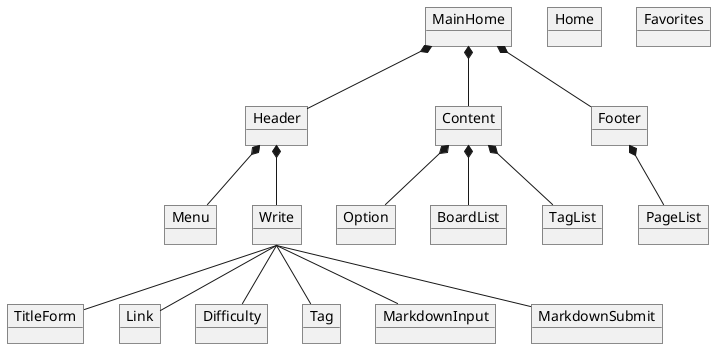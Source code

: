 @startuml
skinparam groupInheritance 6

object MainHome
object Home
object Favorites

object Header
object Content
object Footer

object Menu
object Write

object Option
object BoardList
object TagList
object PageList

object TitleForm
object Link
object Difficulty
object Tag
object MarkdownInput
object MarkdownSubmit


MainHome *-- Header
MainHome *-- Content
MainHome *-- Footer

Header *-- Menu
Header *-- Write

Content *-- Option
Content *-- TagList
Content *-- BoardList

Footer *-- PageList

Write <|-- TitleForm
Write <|-- Link
Write <|-- Difficulty
Write <|-- Tag
Write <|-- MarkdownInput
Write <|-- MarkdownSubmit




@enduml